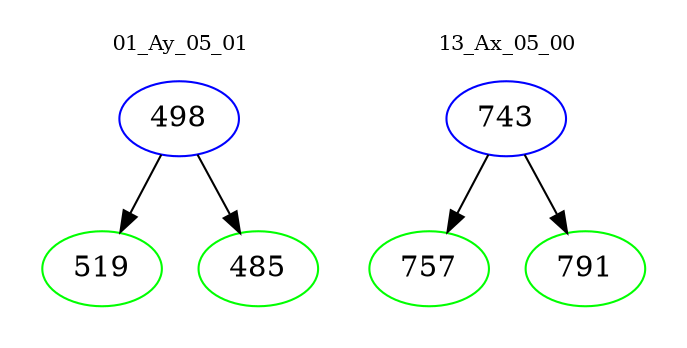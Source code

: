 digraph{
subgraph cluster_0 {
color = white
label = "01_Ay_05_01";
fontsize=10;
T0_498 [label="498", color="blue"]
T0_498 -> T0_519 [color="black"]
T0_519 [label="519", color="green"]
T0_498 -> T0_485 [color="black"]
T0_485 [label="485", color="green"]
}
subgraph cluster_1 {
color = white
label = "13_Ax_05_00";
fontsize=10;
T1_743 [label="743", color="blue"]
T1_743 -> T1_757 [color="black"]
T1_757 [label="757", color="green"]
T1_743 -> T1_791 [color="black"]
T1_791 [label="791", color="green"]
}
}
